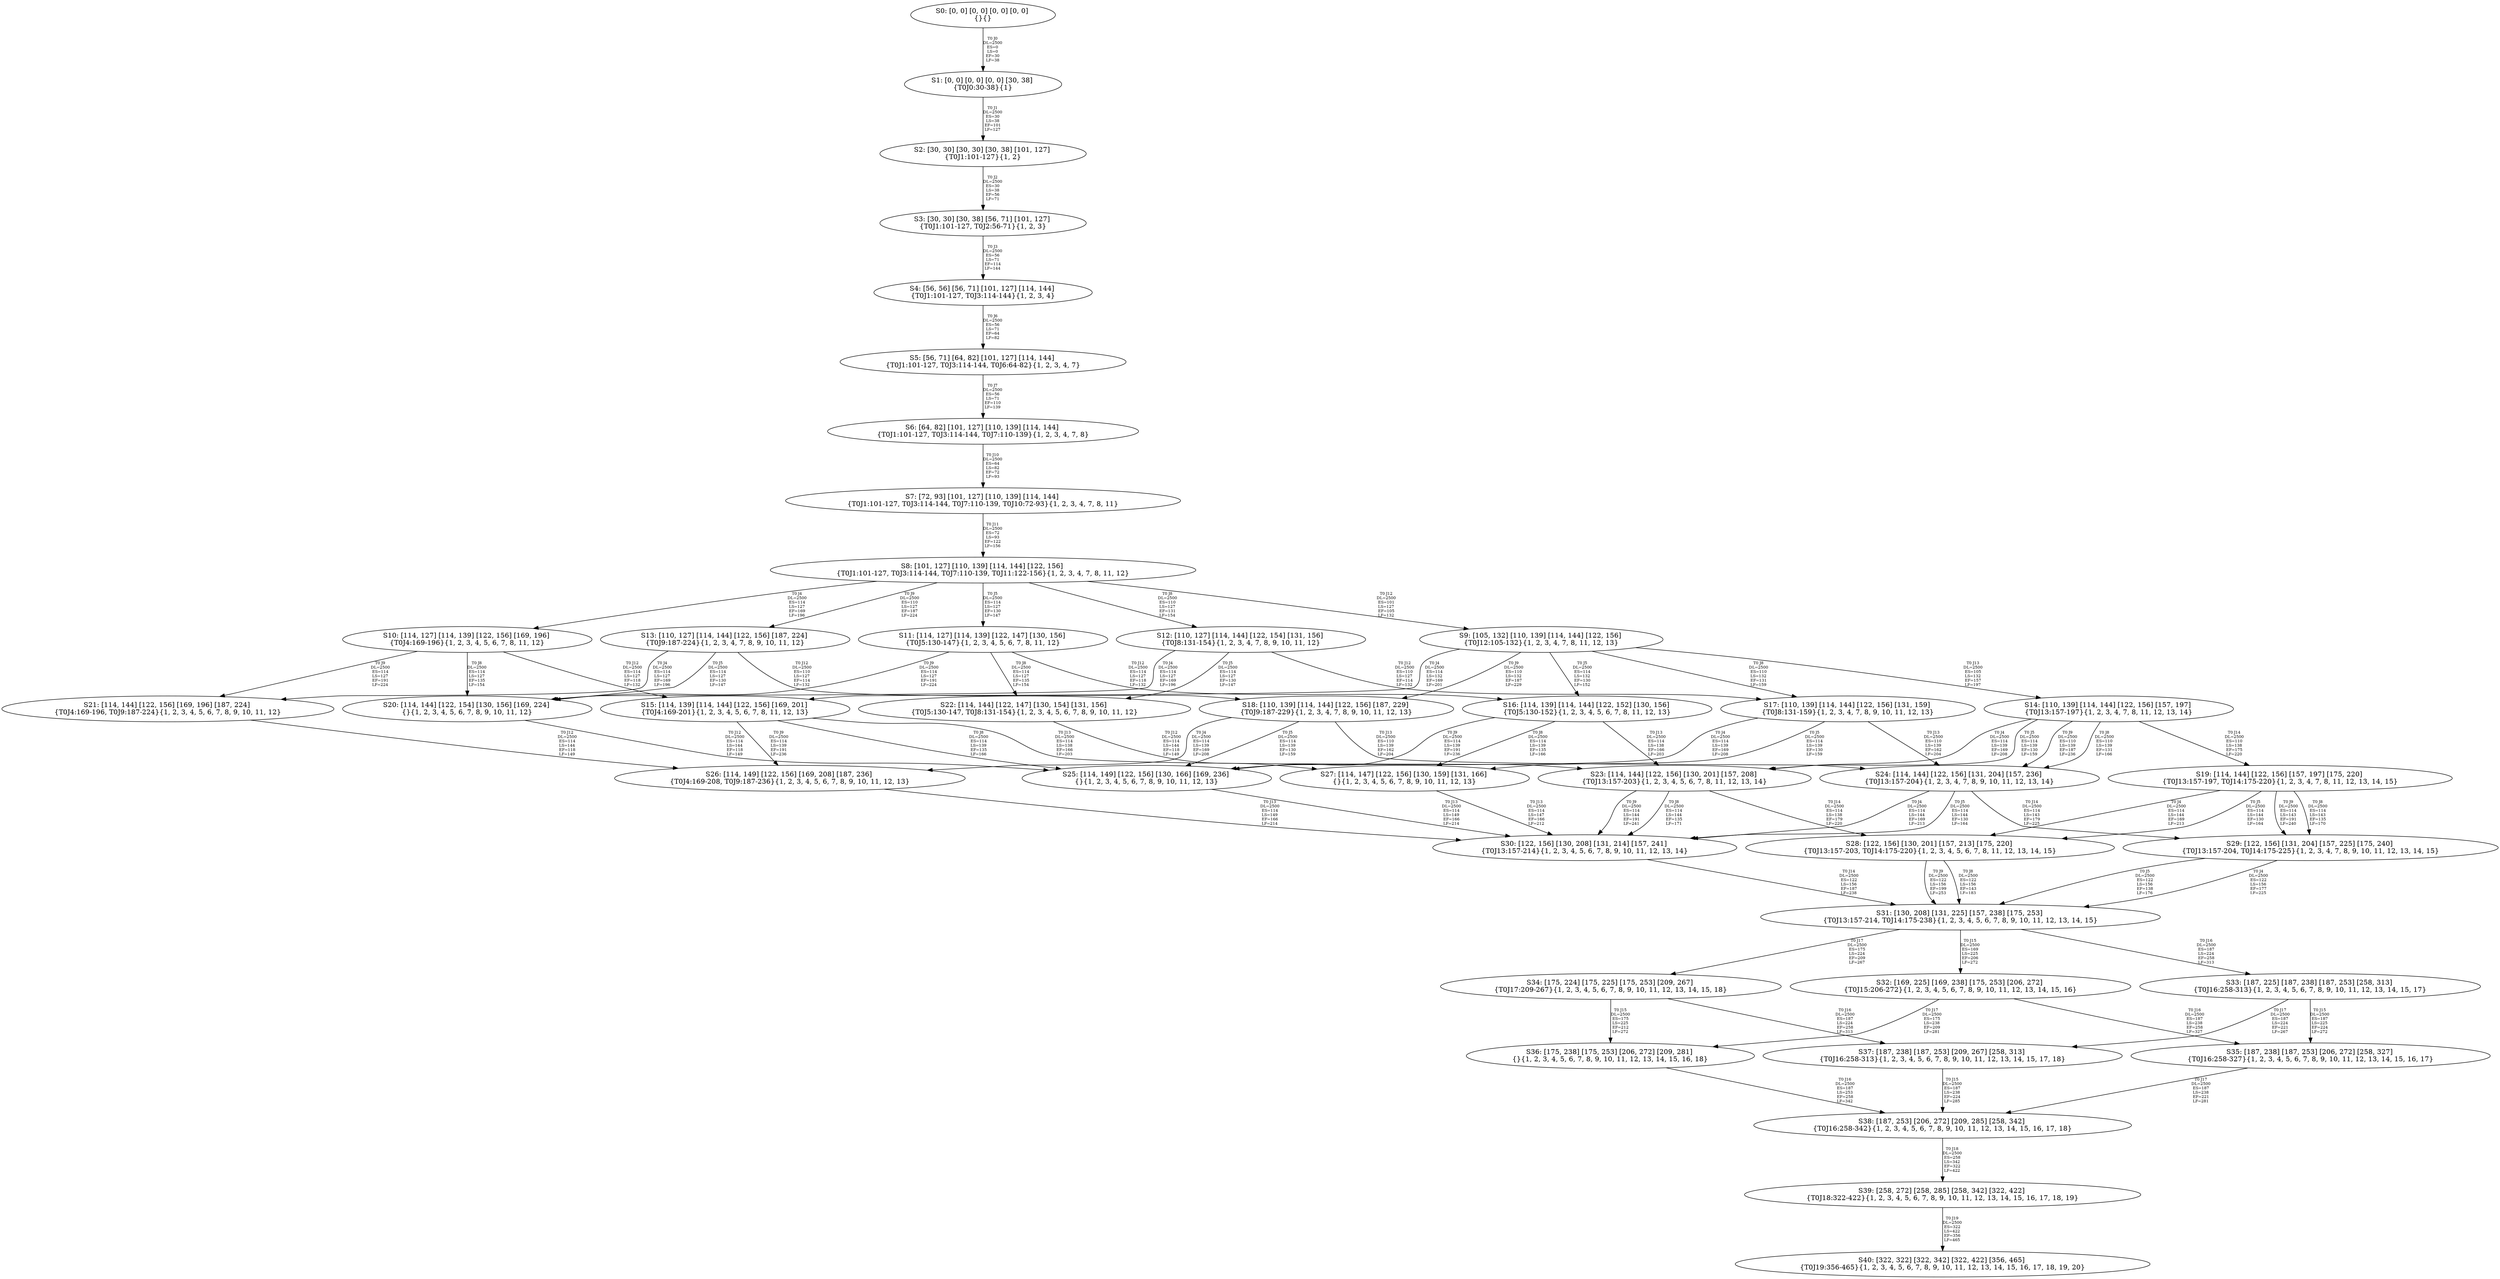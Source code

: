 digraph {
	S0[label="S0: [0, 0] [0, 0] [0, 0] [0, 0] \n{}{}"];
	S1[label="S1: [0, 0] [0, 0] [0, 0] [30, 38] \n{T0J0:30-38}{1}"];
	S2[label="S2: [30, 30] [30, 30] [30, 38] [101, 127] \n{T0J1:101-127}{1, 2}"];
	S3[label="S3: [30, 30] [30, 38] [56, 71] [101, 127] \n{T0J1:101-127, T0J2:56-71}{1, 2, 3}"];
	S4[label="S4: [56, 56] [56, 71] [101, 127] [114, 144] \n{T0J1:101-127, T0J3:114-144}{1, 2, 3, 4}"];
	S5[label="S5: [56, 71] [64, 82] [101, 127] [114, 144] \n{T0J1:101-127, T0J3:114-144, T0J6:64-82}{1, 2, 3, 4, 7}"];
	S6[label="S6: [64, 82] [101, 127] [110, 139] [114, 144] \n{T0J1:101-127, T0J3:114-144, T0J7:110-139}{1, 2, 3, 4, 7, 8}"];
	S7[label="S7: [72, 93] [101, 127] [110, 139] [114, 144] \n{T0J1:101-127, T0J3:114-144, T0J7:110-139, T0J10:72-93}{1, 2, 3, 4, 7, 8, 11}"];
	S8[label="S8: [101, 127] [110, 139] [114, 144] [122, 156] \n{T0J1:101-127, T0J3:114-144, T0J7:110-139, T0J11:122-156}{1, 2, 3, 4, 7, 8, 11, 12}"];
	S9[label="S9: [105, 132] [110, 139] [114, 144] [122, 156] \n{T0J12:105-132}{1, 2, 3, 4, 7, 8, 11, 12, 13}"];
	S10[label="S10: [114, 127] [114, 139] [122, 156] [169, 196] \n{T0J4:169-196}{1, 2, 3, 4, 5, 6, 7, 8, 11, 12}"];
	S11[label="S11: [114, 127] [114, 139] [122, 147] [130, 156] \n{T0J5:130-147}{1, 2, 3, 4, 5, 6, 7, 8, 11, 12}"];
	S12[label="S12: [110, 127] [114, 144] [122, 154] [131, 156] \n{T0J8:131-154}{1, 2, 3, 4, 7, 8, 9, 10, 11, 12}"];
	S13[label="S13: [110, 127] [114, 144] [122, 156] [187, 224] \n{T0J9:187-224}{1, 2, 3, 4, 7, 8, 9, 10, 11, 12}"];
	S14[label="S14: [110, 139] [114, 144] [122, 156] [157, 197] \n{T0J13:157-197}{1, 2, 3, 4, 7, 8, 11, 12, 13, 14}"];
	S15[label="S15: [114, 139] [114, 144] [122, 156] [169, 201] \n{T0J4:169-201}{1, 2, 3, 4, 5, 6, 7, 8, 11, 12, 13}"];
	S16[label="S16: [114, 139] [114, 144] [122, 152] [130, 156] \n{T0J5:130-152}{1, 2, 3, 4, 5, 6, 7, 8, 11, 12, 13}"];
	S17[label="S17: [110, 139] [114, 144] [122, 156] [131, 159] \n{T0J8:131-159}{1, 2, 3, 4, 7, 8, 9, 10, 11, 12, 13}"];
	S18[label="S18: [110, 139] [114, 144] [122, 156] [187, 229] \n{T0J9:187-229}{1, 2, 3, 4, 7, 8, 9, 10, 11, 12, 13}"];
	S19[label="S19: [114, 144] [122, 156] [157, 197] [175, 220] \n{T0J13:157-197, T0J14:175-220}{1, 2, 3, 4, 7, 8, 11, 12, 13, 14, 15}"];
	S20[label="S20: [114, 144] [122, 154] [130, 156] [169, 224] \n{}{1, 2, 3, 4, 5, 6, 7, 8, 9, 10, 11, 12}"];
	S21[label="S21: [114, 144] [122, 156] [169, 196] [187, 224] \n{T0J4:169-196, T0J9:187-224}{1, 2, 3, 4, 5, 6, 7, 8, 9, 10, 11, 12}"];
	S22[label="S22: [114, 144] [122, 147] [130, 154] [131, 156] \n{T0J5:130-147, T0J8:131-154}{1, 2, 3, 4, 5, 6, 7, 8, 9, 10, 11, 12}"];
	S23[label="S23: [114, 144] [122, 156] [130, 201] [157, 208] \n{T0J13:157-203}{1, 2, 3, 4, 5, 6, 7, 8, 11, 12, 13, 14}"];
	S24[label="S24: [114, 144] [122, 156] [131, 204] [157, 236] \n{T0J13:157-204}{1, 2, 3, 4, 7, 8, 9, 10, 11, 12, 13, 14}"];
	S25[label="S25: [114, 149] [122, 156] [130, 166] [169, 236] \n{}{1, 2, 3, 4, 5, 6, 7, 8, 9, 10, 11, 12, 13}"];
	S26[label="S26: [114, 149] [122, 156] [169, 208] [187, 236] \n{T0J4:169-208, T0J9:187-236}{1, 2, 3, 4, 5, 6, 7, 8, 9, 10, 11, 12, 13}"];
	S27[label="S27: [114, 147] [122, 156] [130, 159] [131, 166] \n{}{1, 2, 3, 4, 5, 6, 7, 8, 9, 10, 11, 12, 13}"];
	S28[label="S28: [122, 156] [130, 201] [157, 213] [175, 220] \n{T0J13:157-203, T0J14:175-220}{1, 2, 3, 4, 5, 6, 7, 8, 11, 12, 13, 14, 15}"];
	S29[label="S29: [122, 156] [131, 204] [157, 225] [175, 240] \n{T0J13:157-204, T0J14:175-225}{1, 2, 3, 4, 7, 8, 9, 10, 11, 12, 13, 14, 15}"];
	S30[label="S30: [122, 156] [130, 208] [131, 214] [157, 241] \n{T0J13:157-214}{1, 2, 3, 4, 5, 6, 7, 8, 9, 10, 11, 12, 13, 14}"];
	S31[label="S31: [130, 208] [131, 225] [157, 238] [175, 253] \n{T0J13:157-214, T0J14:175-238}{1, 2, 3, 4, 5, 6, 7, 8, 9, 10, 11, 12, 13, 14, 15}"];
	S32[label="S32: [169, 225] [169, 238] [175, 253] [206, 272] \n{T0J15:206-272}{1, 2, 3, 4, 5, 6, 7, 8, 9, 10, 11, 12, 13, 14, 15, 16}"];
	S33[label="S33: [187, 225] [187, 238] [187, 253] [258, 313] \n{T0J16:258-313}{1, 2, 3, 4, 5, 6, 7, 8, 9, 10, 11, 12, 13, 14, 15, 17}"];
	S34[label="S34: [175, 224] [175, 225] [175, 253] [209, 267] \n{T0J17:209-267}{1, 2, 3, 4, 5, 6, 7, 8, 9, 10, 11, 12, 13, 14, 15, 18}"];
	S35[label="S35: [187, 238] [187, 253] [206, 272] [258, 327] \n{T0J16:258-327}{1, 2, 3, 4, 5, 6, 7, 8, 9, 10, 11, 12, 13, 14, 15, 16, 17}"];
	S36[label="S36: [175, 238] [175, 253] [206, 272] [209, 281] \n{}{1, 2, 3, 4, 5, 6, 7, 8, 9, 10, 11, 12, 13, 14, 15, 16, 18}"];
	S37[label="S37: [187, 238] [187, 253] [209, 267] [258, 313] \n{T0J16:258-313}{1, 2, 3, 4, 5, 6, 7, 8, 9, 10, 11, 12, 13, 14, 15, 17, 18}"];
	S38[label="S38: [187, 253] [206, 272] [209, 285] [258, 342] \n{T0J16:258-342}{1, 2, 3, 4, 5, 6, 7, 8, 9, 10, 11, 12, 13, 14, 15, 16, 17, 18}"];
	S39[label="S39: [258, 272] [258, 285] [258, 342] [322, 422] \n{T0J18:322-422}{1, 2, 3, 4, 5, 6, 7, 8, 9, 10, 11, 12, 13, 14, 15, 16, 17, 18, 19}"];
	S40[label="S40: [322, 322] [322, 342] [322, 422] [356, 465] \n{T0J19:356-465}{1, 2, 3, 4, 5, 6, 7, 8, 9, 10, 11, 12, 13, 14, 15, 16, 17, 18, 19, 20}"];
	S0 -> S1[label="T0 J0\nDL=2500\nES=0\nLS=0\nEF=30\nLF=38",fontsize=8];
	S1 -> S2[label="T0 J1\nDL=2500\nES=30\nLS=38\nEF=101\nLF=127",fontsize=8];
	S2 -> S3[label="T0 J2\nDL=2500\nES=30\nLS=38\nEF=56\nLF=71",fontsize=8];
	S3 -> S4[label="T0 J3\nDL=2500\nES=56\nLS=71\nEF=114\nLF=144",fontsize=8];
	S4 -> S5[label="T0 J6\nDL=2500\nES=56\nLS=71\nEF=64\nLF=82",fontsize=8];
	S5 -> S6[label="T0 J7\nDL=2500\nES=56\nLS=71\nEF=110\nLF=139",fontsize=8];
	S6 -> S7[label="T0 J10\nDL=2500\nES=64\nLS=82\nEF=72\nLF=93",fontsize=8];
	S7 -> S8[label="T0 J11\nDL=2500\nES=72\nLS=93\nEF=122\nLF=156",fontsize=8];
	S8 -> S10[label="T0 J4\nDL=2500\nES=114\nLS=127\nEF=169\nLF=196",fontsize=8];
	S8 -> S11[label="T0 J5\nDL=2500\nES=114\nLS=127\nEF=130\nLF=147",fontsize=8];
	S8 -> S12[label="T0 J8\nDL=2500\nES=110\nLS=127\nEF=131\nLF=154",fontsize=8];
	S8 -> S13[label="T0 J9\nDL=2500\nES=110\nLS=127\nEF=187\nLF=224",fontsize=8];
	S8 -> S9[label="T0 J12\nDL=2500\nES=101\nLS=127\nEF=105\nLF=132",fontsize=8];
	S9 -> S15[label="T0 J4\nDL=2500\nES=114\nLS=132\nEF=169\nLF=201",fontsize=8];
	S9 -> S16[label="T0 J5\nDL=2500\nES=114\nLS=132\nEF=130\nLF=152",fontsize=8];
	S9 -> S17[label="T0 J8\nDL=2500\nES=110\nLS=132\nEF=131\nLF=159",fontsize=8];
	S9 -> S18[label="T0 J9\nDL=2500\nES=110\nLS=132\nEF=187\nLF=229",fontsize=8];
	S9 -> S14[label="T0 J13\nDL=2500\nES=105\nLS=132\nEF=157\nLF=197",fontsize=8];
	S10 -> S20[label="T0 J8\nDL=2500\nES=114\nLS=127\nEF=135\nLF=154",fontsize=8];
	S10 -> S21[label="T0 J9\nDL=2500\nES=114\nLS=127\nEF=191\nLF=224",fontsize=8];
	S10 -> S15[label="T0 J12\nDL=2500\nES=114\nLS=127\nEF=118\nLF=132",fontsize=8];
	S11 -> S22[label="T0 J8\nDL=2500\nES=114\nLS=127\nEF=135\nLF=154",fontsize=8];
	S11 -> S20[label="T0 J9\nDL=2500\nES=114\nLS=127\nEF=191\nLF=224",fontsize=8];
	S11 -> S16[label="T0 J12\nDL=2500\nES=114\nLS=127\nEF=118\nLF=132",fontsize=8];
	S12 -> S20[label="T0 J4\nDL=2500\nES=114\nLS=127\nEF=169\nLF=196",fontsize=8];
	S12 -> S22[label="T0 J5\nDL=2500\nES=114\nLS=127\nEF=130\nLF=147",fontsize=8];
	S12 -> S17[label="T0 J12\nDL=2500\nES=110\nLS=127\nEF=114\nLF=132",fontsize=8];
	S13 -> S21[label="T0 J4\nDL=2500\nES=114\nLS=127\nEF=169\nLF=196",fontsize=8];
	S13 -> S20[label="T0 J5\nDL=2500\nES=114\nLS=127\nEF=130\nLF=147",fontsize=8];
	S13 -> S18[label="T0 J12\nDL=2500\nES=110\nLS=127\nEF=114\nLF=132",fontsize=8];
	S14 -> S23[label="T0 J4\nDL=2500\nES=114\nLS=139\nEF=169\nLF=208",fontsize=8];
	S14 -> S23[label="T0 J5\nDL=2500\nES=114\nLS=139\nEF=130\nLF=159",fontsize=8];
	S14 -> S24[label="T0 J8\nDL=2500\nES=110\nLS=139\nEF=131\nLF=166",fontsize=8];
	S14 -> S24[label="T0 J9\nDL=2500\nES=110\nLS=139\nEF=187\nLF=236",fontsize=8];
	S14 -> S19[label="T0 J14\nDL=2500\nES=110\nLS=138\nEF=175\nLF=220",fontsize=8];
	S15 -> S25[label="T0 J8\nDL=2500\nES=114\nLS=139\nEF=135\nLF=166",fontsize=8];
	S15 -> S26[label="T0 J9\nDL=2500\nES=114\nLS=139\nEF=191\nLF=236",fontsize=8];
	S15 -> S23[label="T0 J13\nDL=2500\nES=114\nLS=138\nEF=166\nLF=203",fontsize=8];
	S16 -> S27[label="T0 J8\nDL=2500\nES=114\nLS=139\nEF=135\nLF=166",fontsize=8];
	S16 -> S25[label="T0 J9\nDL=2500\nES=114\nLS=139\nEF=191\nLF=236",fontsize=8];
	S16 -> S23[label="T0 J13\nDL=2500\nES=114\nLS=138\nEF=166\nLF=203",fontsize=8];
	S17 -> S25[label="T0 J4\nDL=2500\nES=114\nLS=139\nEF=169\nLF=208",fontsize=8];
	S17 -> S27[label="T0 J5\nDL=2500\nES=114\nLS=139\nEF=130\nLF=159",fontsize=8];
	S17 -> S24[label="T0 J13\nDL=2500\nES=110\nLS=139\nEF=162\nLF=204",fontsize=8];
	S18 -> S26[label="T0 J4\nDL=2500\nES=114\nLS=139\nEF=169\nLF=208",fontsize=8];
	S18 -> S25[label="T0 J5\nDL=2500\nES=114\nLS=139\nEF=130\nLF=159",fontsize=8];
	S18 -> S24[label="T0 J13\nDL=2500\nES=110\nLS=139\nEF=162\nLF=204",fontsize=8];
	S19 -> S28[label="T0 J4\nDL=2500\nES=114\nLS=144\nEF=169\nLF=213",fontsize=8];
	S19 -> S28[label="T0 J5\nDL=2500\nES=114\nLS=144\nEF=130\nLF=164",fontsize=8];
	S19 -> S29[label="T0 J8\nDL=2500\nES=114\nLS=143\nEF=135\nLF=170",fontsize=8];
	S19 -> S29[label="T0 J9\nDL=2500\nES=114\nLS=143\nEF=191\nLF=240",fontsize=8];
	S20 -> S25[label="T0 J12\nDL=2500\nES=114\nLS=144\nEF=118\nLF=149",fontsize=8];
	S21 -> S26[label="T0 J12\nDL=2500\nES=114\nLS=144\nEF=118\nLF=149",fontsize=8];
	S22 -> S27[label="T0 J12\nDL=2500\nES=114\nLS=144\nEF=118\nLF=149",fontsize=8];
	S23 -> S30[label="T0 J8\nDL=2500\nES=114\nLS=144\nEF=135\nLF=171",fontsize=8];
	S23 -> S30[label="T0 J9\nDL=2500\nES=114\nLS=144\nEF=191\nLF=241",fontsize=8];
	S23 -> S28[label="T0 J14\nDL=2500\nES=114\nLS=138\nEF=179\nLF=220",fontsize=8];
	S24 -> S30[label="T0 J4\nDL=2500\nES=114\nLS=144\nEF=169\nLF=213",fontsize=8];
	S24 -> S30[label="T0 J5\nDL=2500\nES=114\nLS=144\nEF=130\nLF=164",fontsize=8];
	S24 -> S29[label="T0 J14\nDL=2500\nES=114\nLS=143\nEF=179\nLF=225",fontsize=8];
	S25 -> S30[label="T0 J13\nDL=2500\nES=114\nLS=149\nEF=166\nLF=214",fontsize=8];
	S26 -> S30[label="T0 J13\nDL=2500\nES=114\nLS=149\nEF=166\nLF=214",fontsize=8];
	S27 -> S30[label="T0 J13\nDL=2500\nES=114\nLS=147\nEF=166\nLF=212",fontsize=8];
	S28 -> S31[label="T0 J8\nDL=2500\nES=122\nLS=156\nEF=143\nLF=183",fontsize=8];
	S28 -> S31[label="T0 J9\nDL=2500\nES=122\nLS=156\nEF=199\nLF=253",fontsize=8];
	S29 -> S31[label="T0 J4\nDL=2500\nES=122\nLS=156\nEF=177\nLF=225",fontsize=8];
	S29 -> S31[label="T0 J5\nDL=2500\nES=122\nLS=156\nEF=138\nLF=176",fontsize=8];
	S30 -> S31[label="T0 J14\nDL=2500\nES=122\nLS=156\nEF=187\nLF=238",fontsize=8];
	S31 -> S32[label="T0 J15\nDL=2500\nES=169\nLS=225\nEF=206\nLF=272",fontsize=8];
	S31 -> S33[label="T0 J16\nDL=2500\nES=187\nLS=224\nEF=258\nLF=313",fontsize=8];
	S31 -> S34[label="T0 J17\nDL=2500\nES=175\nLS=224\nEF=209\nLF=267",fontsize=8];
	S32 -> S35[label="T0 J16\nDL=2500\nES=187\nLS=238\nEF=258\nLF=327",fontsize=8];
	S32 -> S36[label="T0 J17\nDL=2500\nES=175\nLS=238\nEF=209\nLF=281",fontsize=8];
	S33 -> S35[label="T0 J15\nDL=2500\nES=187\nLS=225\nEF=224\nLF=272",fontsize=8];
	S33 -> S37[label="T0 J17\nDL=2500\nES=187\nLS=224\nEF=221\nLF=267",fontsize=8];
	S34 -> S36[label="T0 J15\nDL=2500\nES=175\nLS=225\nEF=212\nLF=272",fontsize=8];
	S34 -> S37[label="T0 J16\nDL=2500\nES=187\nLS=224\nEF=258\nLF=313",fontsize=8];
	S35 -> S38[label="T0 J17\nDL=2500\nES=187\nLS=238\nEF=221\nLF=281",fontsize=8];
	S36 -> S38[label="T0 J16\nDL=2500\nES=187\nLS=253\nEF=258\nLF=342",fontsize=8];
	S37 -> S38[label="T0 J15\nDL=2500\nES=187\nLS=238\nEF=224\nLF=285",fontsize=8];
	S38 -> S39[label="T0 J18\nDL=2500\nES=258\nLS=342\nEF=322\nLF=422",fontsize=8];
	S39 -> S40[label="T0 J19\nDL=2500\nES=322\nLS=422\nEF=356\nLF=465",fontsize=8];
}
